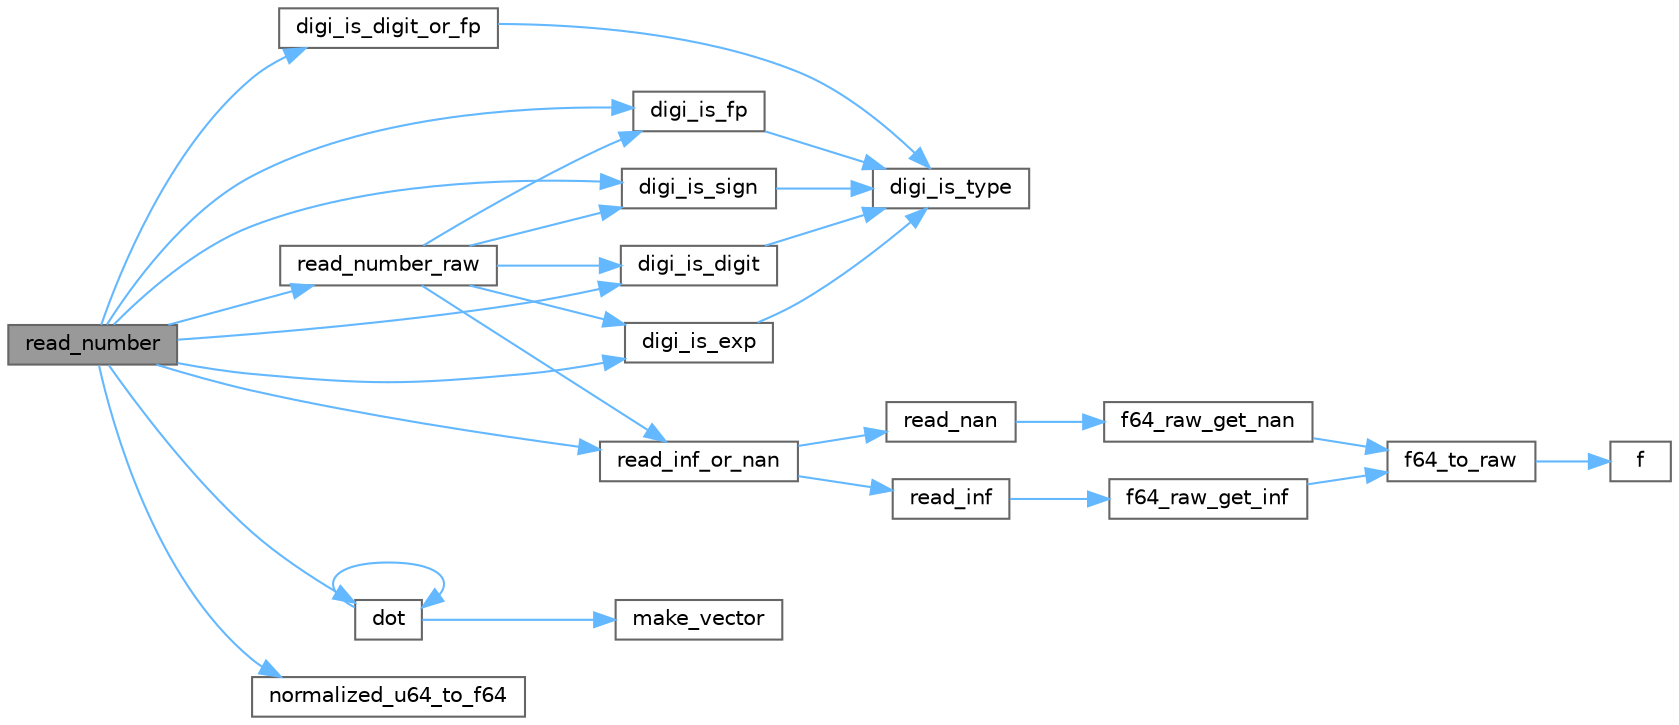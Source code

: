 digraph "read_number"
{
 // LATEX_PDF_SIZE
  bgcolor="transparent";
  edge [fontname=Helvetica,fontsize=10,labelfontname=Helvetica,labelfontsize=10];
  node [fontname=Helvetica,fontsize=10,shape=box,height=0.2,width=0.4];
  rankdir="LR";
  Node1 [id="Node000001",label="read_number",height=0.2,width=0.4,color="gray40", fillcolor="grey60", style="filled", fontcolor="black",tooltip=" "];
  Node1 -> Node2 [id="edge1_Node000001_Node000002",color="steelblue1",style="solid",tooltip=" "];
  Node2 [id="Node000002",label="digi_is_digit",height=0.2,width=0.4,color="grey40", fillcolor="white", style="filled",URL="$yyjson_8c.html#ac16e36c200b16a17041aac1ed37276d7",tooltip=" "];
  Node2 -> Node3 [id="edge2_Node000002_Node000003",color="steelblue1",style="solid",tooltip=" "];
  Node3 [id="Node000003",label="digi_is_type",height=0.2,width=0.4,color="grey40", fillcolor="white", style="filled",URL="$yyjson_8c.html#aae236fd488306e08c5844189ad6d6570",tooltip=" "];
  Node1 -> Node4 [id="edge3_Node000001_Node000004",color="steelblue1",style="solid",tooltip=" "];
  Node4 [id="Node000004",label="digi_is_digit_or_fp",height=0.2,width=0.4,color="grey40", fillcolor="white", style="filled",URL="$yyjson_8c.html#aee912f37b76d8da7a4e2ca5a88d17d76",tooltip=" "];
  Node4 -> Node3 [id="edge4_Node000004_Node000003",color="steelblue1",style="solid",tooltip=" "];
  Node1 -> Node5 [id="edge5_Node000001_Node000005",color="steelblue1",style="solid",tooltip=" "];
  Node5 [id="Node000005",label="digi_is_exp",height=0.2,width=0.4,color="grey40", fillcolor="white", style="filled",URL="$yyjson_8c.html#ad25dff9b718d68793b54d09d4dfc8526",tooltip=" "];
  Node5 -> Node3 [id="edge6_Node000005_Node000003",color="steelblue1",style="solid",tooltip=" "];
  Node1 -> Node6 [id="edge7_Node000001_Node000006",color="steelblue1",style="solid",tooltip=" "];
  Node6 [id="Node000006",label="digi_is_fp",height=0.2,width=0.4,color="grey40", fillcolor="white", style="filled",URL="$yyjson_8c.html#ac38bca46c8cbb1107ca4188d2eb4fcbe",tooltip=" "];
  Node6 -> Node3 [id="edge8_Node000006_Node000003",color="steelblue1",style="solid",tooltip=" "];
  Node1 -> Node7 [id="edge9_Node000001_Node000007",color="steelblue1",style="solid",tooltip=" "];
  Node7 [id="Node000007",label="digi_is_sign",height=0.2,width=0.4,color="grey40", fillcolor="white", style="filled",URL="$yyjson_8c.html#a078553b0c6c304a46441a196aad05129",tooltip=" "];
  Node7 -> Node3 [id="edge10_Node000007_Node000003",color="steelblue1",style="solid",tooltip=" "];
  Node1 -> Node8 [id="edge11_Node000001_Node000008",color="steelblue1",style="solid",tooltip=" "];
  Node8 [id="Node000008",label="dot",height=0.2,width=0.4,color="grey40", fillcolor="white", style="filled",URL="$level1__real__impl_8h.html#a7a40e5a367460d00c6cdeeb23e8b780b",tooltip=" "];
  Node8 -> Node8 [id="edge12_Node000008_Node000008",color="steelblue1",style="solid",tooltip=" "];
  Node8 -> Node9 [id="edge13_Node000008_Node000009",color="steelblue1",style="solid",tooltip=" "];
  Node9 [id="Node000009",label="make_vector",height=0.2,width=0.4,color="grey40", fillcolor="white", style="filled",URL="$external_2taskflow_23rd-party_2eigen-3_83_87_2blas_2common_8h.html#a5271e1713820dbe05a27309a551c63a8",tooltip=" "];
  Node1 -> Node10 [id="edge14_Node000001_Node000010",color="steelblue1",style="solid",tooltip=" "];
  Node10 [id="Node000010",label="normalized_u64_to_f64",height=0.2,width=0.4,color="grey40", fillcolor="white", style="filled",URL="$yyjson_8c.html#aee878603775170bfda13233591eceec0",tooltip=" "];
  Node1 -> Node11 [id="edge15_Node000001_Node000011",color="steelblue1",style="solid",tooltip=" "];
  Node11 [id="Node000011",label="read_inf_or_nan",height=0.2,width=0.4,color="grey40", fillcolor="white", style="filled",URL="$yyjson_8c.html#a720bbd325fe3ba03734213f3987a9dd9",tooltip=" "];
  Node11 -> Node12 [id="edge16_Node000011_Node000012",color="steelblue1",style="solid",tooltip=" "];
  Node12 [id="Node000012",label="read_inf",height=0.2,width=0.4,color="grey40", fillcolor="white", style="filled",URL="$yyjson_8c.html#ae2c50c33e8663e8985150a3c19fb7774",tooltip=" "];
  Node12 -> Node13 [id="edge17_Node000012_Node000013",color="steelblue1",style="solid",tooltip=" "];
  Node13 [id="Node000013",label="f64_raw_get_inf",height=0.2,width=0.4,color="grey40", fillcolor="white", style="filled",URL="$yyjson_8c.html#a04d771f42f933e51b8e3f09bc3bf485f",tooltip=" "];
  Node13 -> Node14 [id="edge18_Node000013_Node000014",color="steelblue1",style="solid",tooltip=" "];
  Node14 [id="Node000014",label="f64_to_raw",height=0.2,width=0.4,color="grey40", fillcolor="white", style="filled",URL="$yyjson_8c.html#a7b07011750e09f41144ee6c4aafa1475",tooltip=" "];
  Node14 -> Node15 [id="edge19_Node000014_Node000015",color="steelblue1",style="solid",tooltip=" "];
  Node15 [id="Node000015",label="f",height=0.2,width=0.4,color="grey40", fillcolor="white", style="filled",URL="$cxx11__tensor__map_8cpp.html#a7f507fea02198f6cb81c86640c7b1a4e",tooltip=" "];
  Node11 -> Node16 [id="edge20_Node000011_Node000016",color="steelblue1",style="solid",tooltip=" "];
  Node16 [id="Node000016",label="read_nan",height=0.2,width=0.4,color="grey40", fillcolor="white", style="filled",URL="$yyjson_8c.html#a61c49628369584d4d256add73d1a5fac",tooltip=" "];
  Node16 -> Node17 [id="edge21_Node000016_Node000017",color="steelblue1",style="solid",tooltip=" "];
  Node17 [id="Node000017",label="f64_raw_get_nan",height=0.2,width=0.4,color="grey40", fillcolor="white", style="filled",URL="$yyjson_8c.html#a52154ab6c7dc6d98fc7b916ef2525724",tooltip=" "];
  Node17 -> Node14 [id="edge22_Node000017_Node000014",color="steelblue1",style="solid",tooltip=" "];
  Node1 -> Node18 [id="edge23_Node000001_Node000018",color="steelblue1",style="solid",tooltip=" "];
  Node18 [id="Node000018",label="read_number_raw",height=0.2,width=0.4,color="grey40", fillcolor="white", style="filled",URL="$yyjson_8c.html#a17e53cae5ed1a998445df0ee5e95434e",tooltip=" "];
  Node18 -> Node2 [id="edge24_Node000018_Node000002",color="steelblue1",style="solid",tooltip=" "];
  Node18 -> Node5 [id="edge25_Node000018_Node000005",color="steelblue1",style="solid",tooltip=" "];
  Node18 -> Node6 [id="edge26_Node000018_Node000006",color="steelblue1",style="solid",tooltip=" "];
  Node18 -> Node7 [id="edge27_Node000018_Node000007",color="steelblue1",style="solid",tooltip=" "];
  Node18 -> Node11 [id="edge28_Node000018_Node000011",color="steelblue1",style="solid",tooltip=" "];
}
